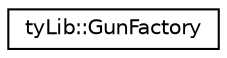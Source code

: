 digraph "Graphical Class Hierarchy"
{
  edge [fontname="Helvetica",fontsize="10",labelfontname="Helvetica",labelfontsize="10"];
  node [fontname="Helvetica",fontsize="10",shape=record];
  rankdir="LR";
  Node1 [label="tyLib::GunFactory",height=0.2,width=0.4,color="black", fillcolor="white", style="filled",URL="$classty_lib_1_1_gun_factory.html",tooltip="A factory for constructing Guns. "];
}
